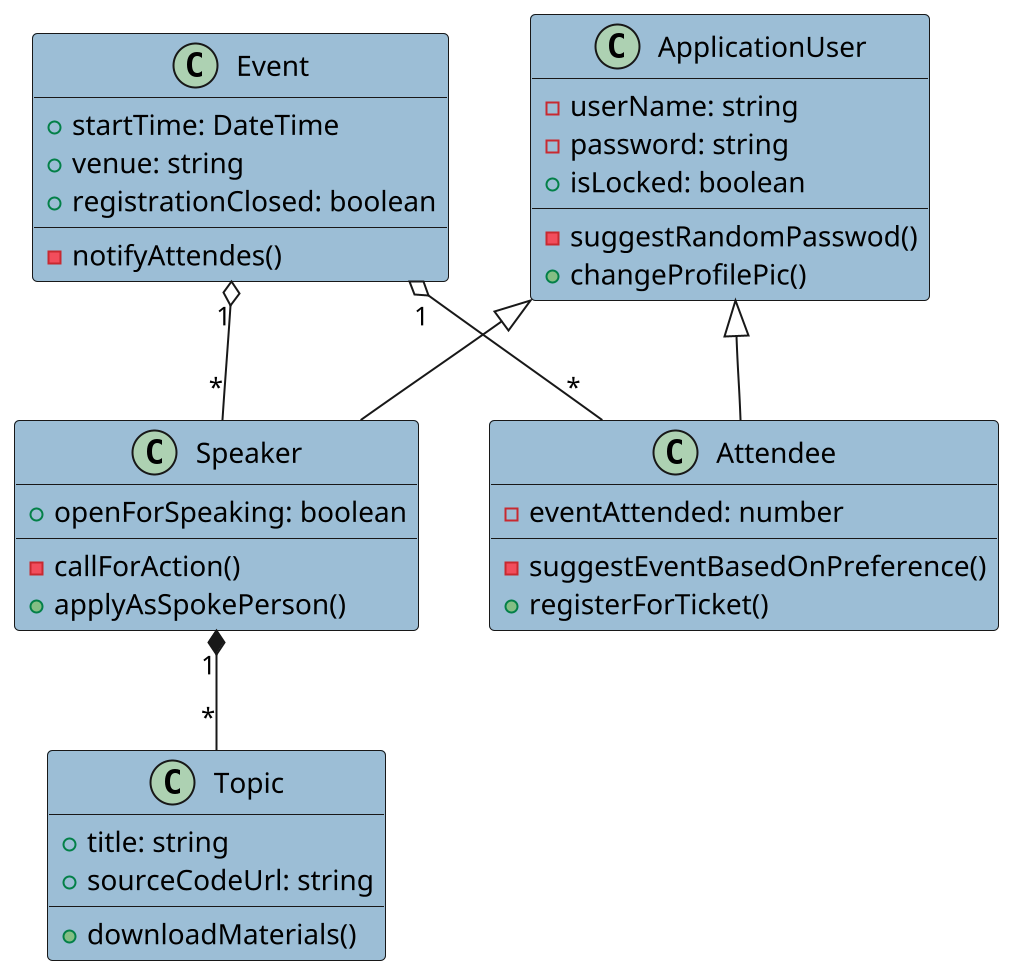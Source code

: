 @startuml
scale 2
skinparam class {
    BackgroundColor #9cbed6
'    ArrowColor SeaGreen
'    BorderColor SpringGreen
}
skinparam stereotypeCBackgroundColor White
class Event {
    +startTime: DateTime
    +venue: string
    +registrationClosed: boolean
    -notifyAttendes()
}

class ApplicationUser {
    -userName: string
    -password: string
    +isLocked: boolean
    -suggestRandomPasswod()
    +changeProfilePic()
}

class Speaker {
    +openForSpeaking: boolean
    -callForAction()
    +applyAsSpokePerson()
}

class Topic {
    +title: string
    +sourceCodeUrl: string
    +downloadMaterials()
}

class Attendee {
    -eventAttended: number
    -suggestEventBasedOnPreference()
    +registerForTicket()
}

ApplicationUser <|-- Speaker
ApplicationUser <|-- Attendee
Speaker "1" *-- "*" Topic
Event "1" o-- "*" Speaker
Event "1" o-- "*" Attendee
@enduml
